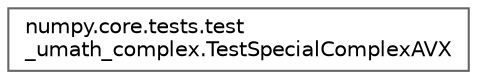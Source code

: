 digraph "Graphical Class Hierarchy"
{
 // LATEX_PDF_SIZE
  bgcolor="transparent";
  edge [fontname=Helvetica,fontsize=10,labelfontname=Helvetica,labelfontsize=10];
  node [fontname=Helvetica,fontsize=10,shape=box,height=0.2,width=0.4];
  rankdir="LR";
  Node0 [id="Node000000",label="numpy.core.tests.test\l_umath_complex.TestSpecialComplexAVX",height=0.2,width=0.4,color="grey40", fillcolor="white", style="filled",URL="$d2/db4/classnumpy_1_1core_1_1tests_1_1test__umath__complex_1_1TestSpecialComplexAVX.html",tooltip=" "];
}
